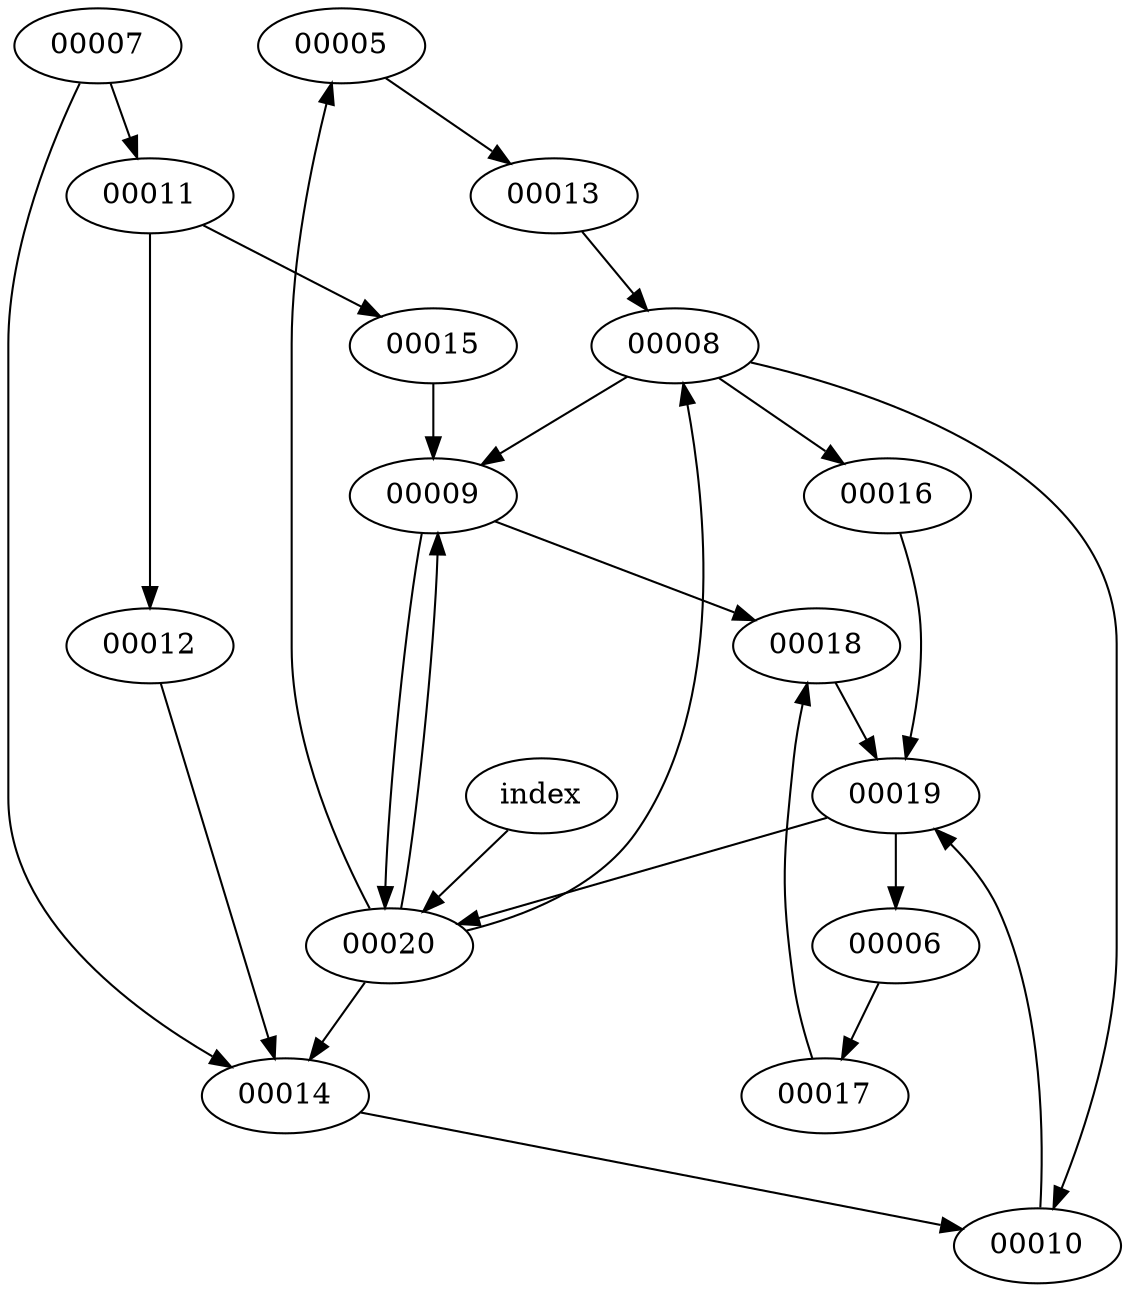 digraph Zine {
    "00005";
    "00006";
    "00007";
    "00008";
    "00009";
    "00010";
    "00011";
    "00012";
    "00013";
    "00014";
    "00015";
    "00016";
    "00017";
    "00018";
    "00019";
    "00020";
    "index";
    "00020" -> "00009";
    "00020" -> "00005";
    "00020" -> "00008";
    "00020" -> "00014";
    "00016" -> "00019";
    "00017" -> "00018";
    "00010" -> "00019";
    "00006" -> "00017";
    "00007" -> "00011";
    "00007" -> "00014";
    "00011" -> "00012";
    "00011" -> "00015";
    "00012" -> "00014";
    "00008" -> "00016";
    "00008" -> "00009";
    "00008" -> "00010";
    "00009" -> "00020";
    "00009" -> "00018";
    "00013" -> "00008";
    "00005" -> "00013";
    "00018" -> "00019";
    "00014" -> "00010";
    "00015" -> "00009";
    "00019" -> "00020";
    "00019" -> "00006";
    "index" -> "00020";
}
